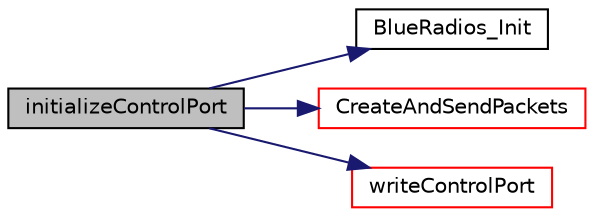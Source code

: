 digraph "initializeControlPort"
{
  edge [fontname="Helvetica",fontsize="10",labelfontname="Helvetica",labelfontsize="10"];
  node [fontname="Helvetica",fontsize="10",shape=record];
  rankdir="LR";
  Node34 [label="initializeControlPort",height=0.2,width=0.4,color="black", fillcolor="grey75", style="filled", fontcolor="black"];
  Node34 -> Node35 [color="midnightblue",fontsize="10",style="solid",fontname="Helvetica"];
  Node35 [label="BlueRadios_Init",height=0.2,width=0.4,color="black", fillcolor="white", style="filled",URL="$control_8c.html#a0022c0c45a3b736ffe21164001662b44"];
  Node34 -> Node36 [color="midnightblue",fontsize="10",style="solid",fontname="Helvetica"];
  Node36 [label="CreateAndSendPackets",height=0.2,width=0.4,color="red", fillcolor="white", style="filled",URL="$control_8h.html#adbb4129e795ca534e4bb1649bb81b559"];
  Node34 -> Node42 [color="midnightblue",fontsize="10",style="solid",fontname="Helvetica"];
  Node42 [label="writeControlPort",height=0.2,width=0.4,color="red", fillcolor="white", style="filled",URL="$control_8c.html#a6d4965cc969559b94475da397011f314"];
}
